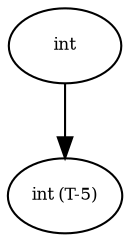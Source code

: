 digraph RGL__DirectedAdjacencyGraph {
    int [
        fontsize = 8,
        label = int
    ]

    "int (T-5)" [
        fontsize = 8,
        label = "int (T-5)"
    ]

    int -> "int (T-5)" [
        fontsize = 8
    ]
}
